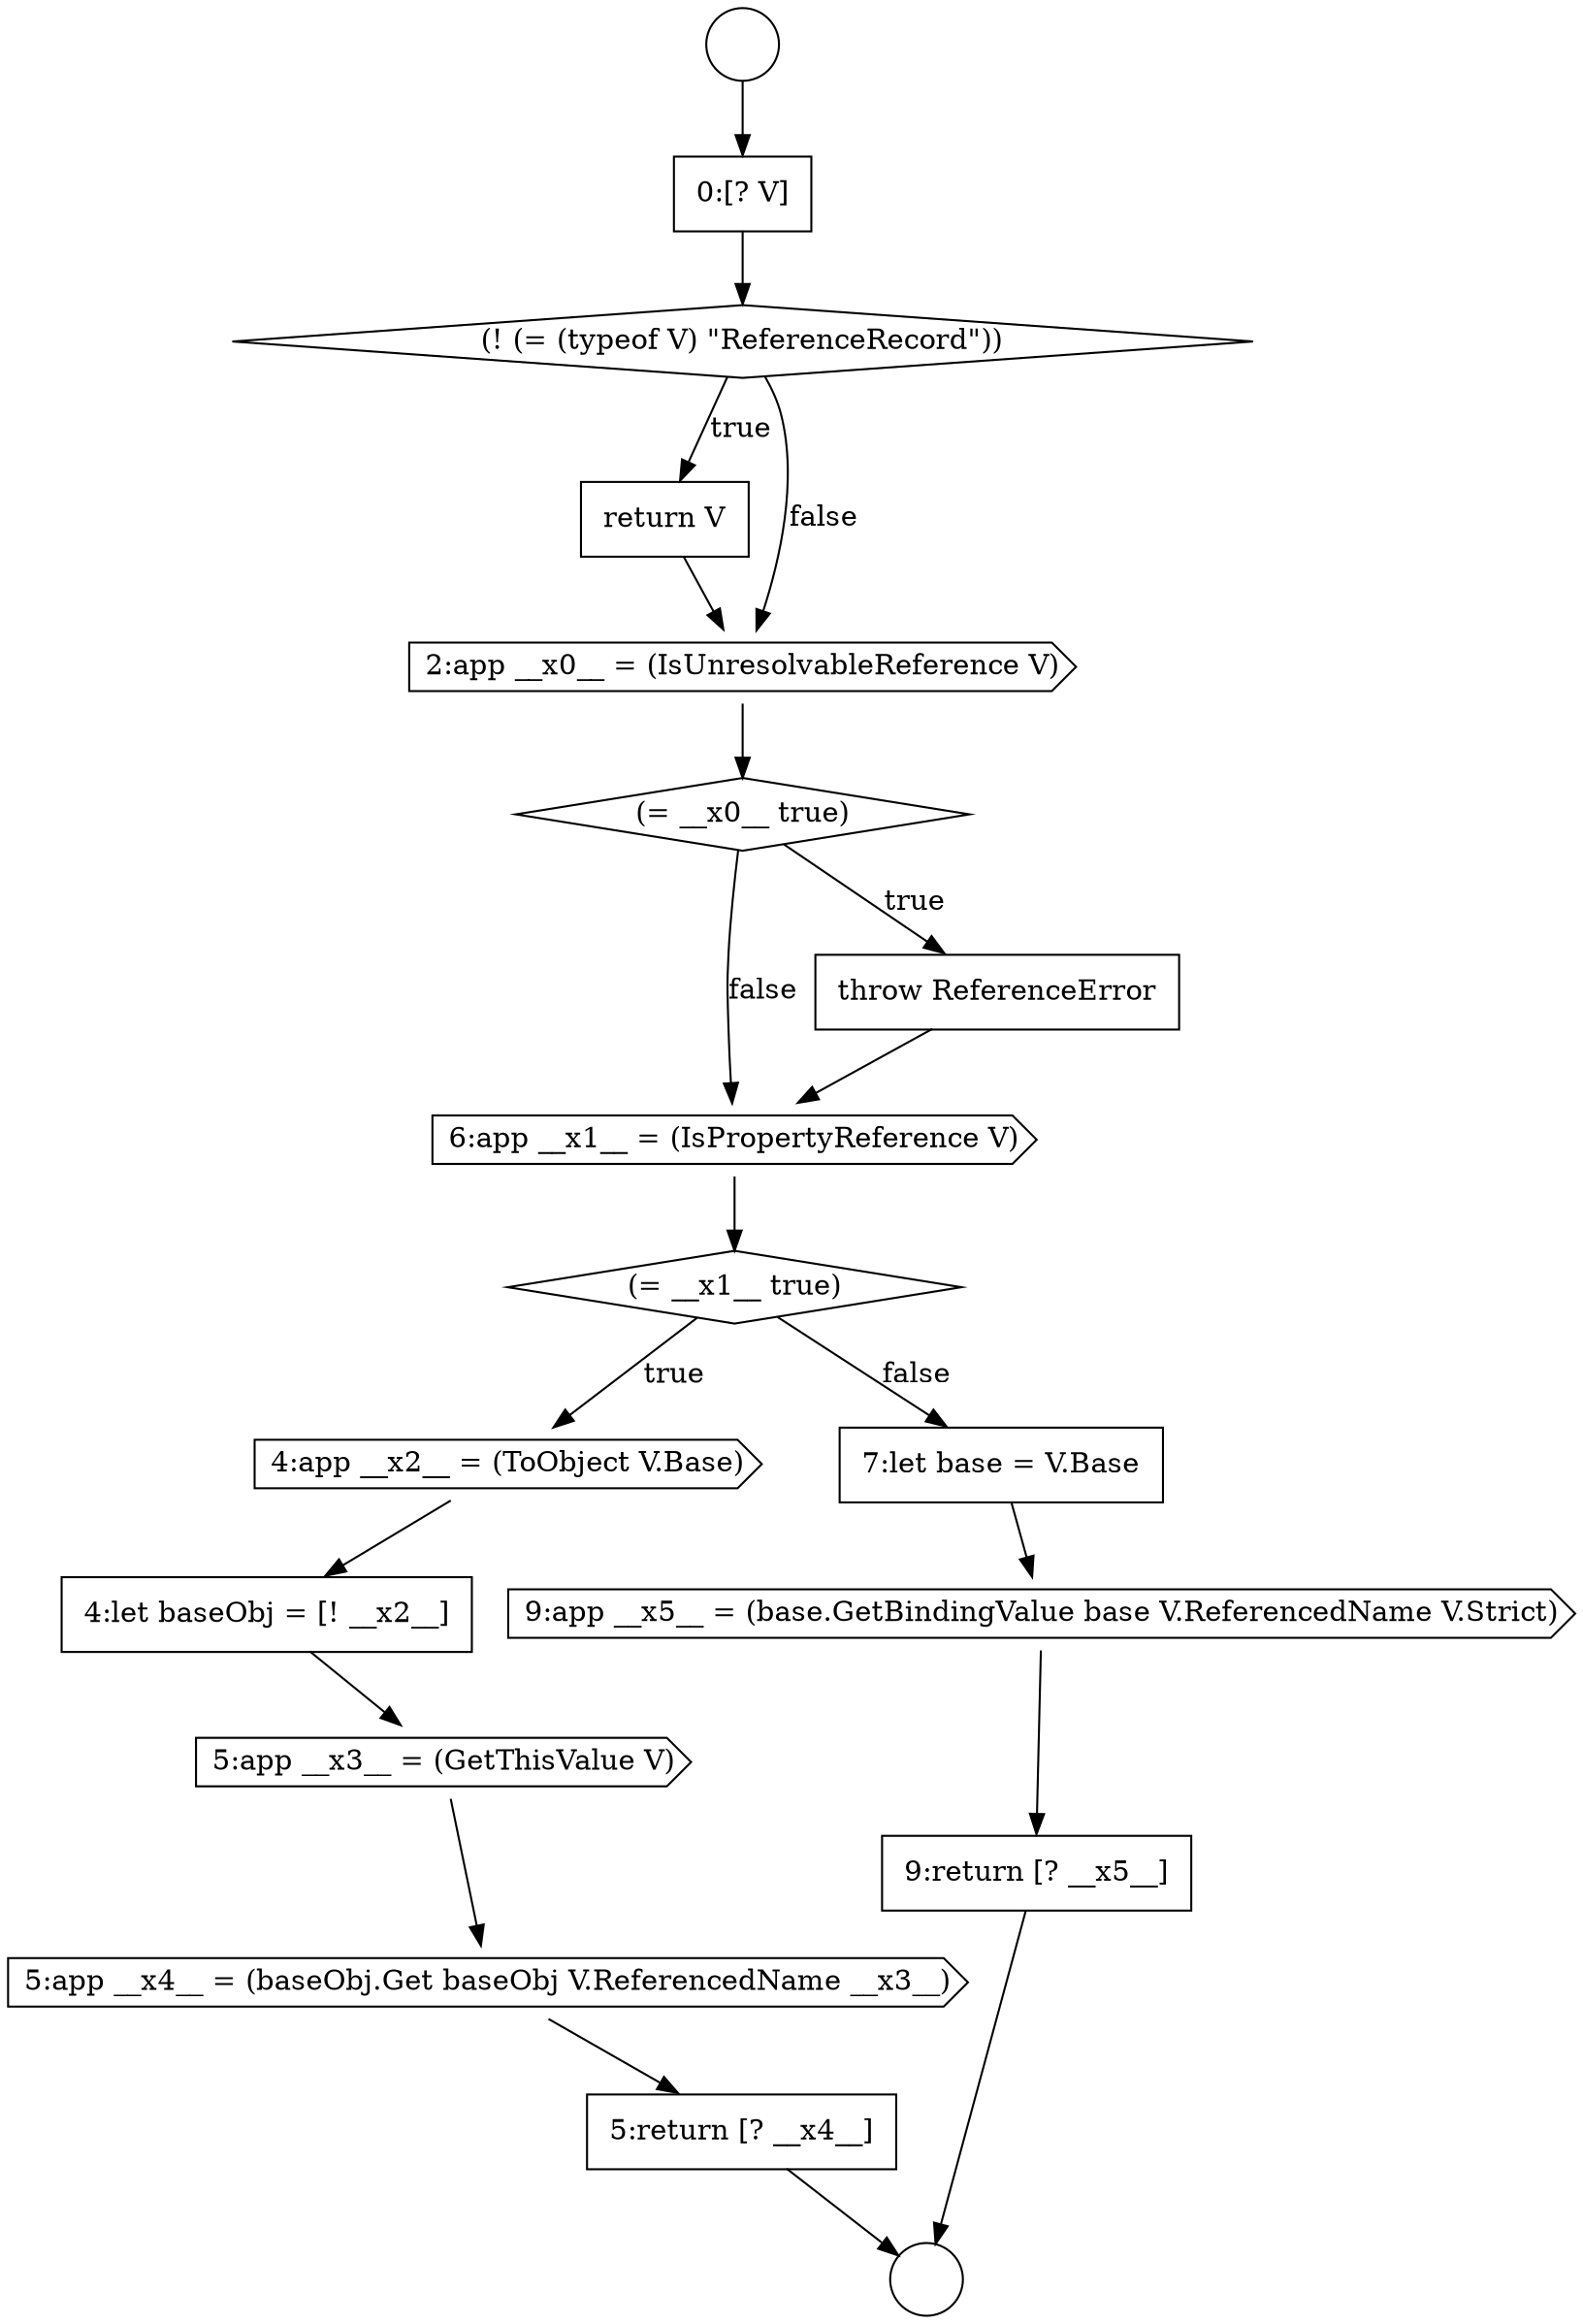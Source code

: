 digraph {
  node308 [shape=cds, label=<<font color="black">6:app __x1__ = (IsPropertyReference V)</font>> color="black" fillcolor="white" style=filled]
  node301 [shape=circle label=" " color="black" fillcolor="white" style=filled]
  node316 [shape=cds, label=<<font color="black">9:app __x5__ = (base.GetBindingValue base V.ReferencedName V.Strict)</font>> color="black" fillcolor="white" style=filled]
  node312 [shape=cds, label=<<font color="black">5:app __x3__ = (GetThisValue V)</font>> color="black" fillcolor="white" style=filled]
  node307 [shape=none, margin=0, label=<<font color="black">
    <table border="0" cellborder="1" cellspacing="0" cellpadding="10">
      <tr><td align="left">throw ReferenceError</td></tr>
    </table>
  </font>> color="black" fillcolor="white" style=filled]
  node302 [shape=none, margin=0, label=<<font color="black">
    <table border="0" cellborder="1" cellspacing="0" cellpadding="10">
      <tr><td align="left">0:[? V]</td></tr>
    </table>
  </font>> color="black" fillcolor="white" style=filled]
  node317 [shape=none, margin=0, label=<<font color="black">
    <table border="0" cellborder="1" cellspacing="0" cellpadding="10">
      <tr><td align="left">9:return [? __x5__]</td></tr>
    </table>
  </font>> color="black" fillcolor="white" style=filled]
  node311 [shape=none, margin=0, label=<<font color="black">
    <table border="0" cellborder="1" cellspacing="0" cellpadding="10">
      <tr><td align="left">4:let baseObj = [! __x2__]</td></tr>
    </table>
  </font>> color="black" fillcolor="white" style=filled]
  node313 [shape=cds, label=<<font color="black">5:app __x4__ = (baseObj.Get baseObj V.ReferencedName __x3__)</font>> color="black" fillcolor="white" style=filled]
  node303 [shape=diamond, label=<<font color="black">(! (= (typeof V) &quot;ReferenceRecord&quot;))</font>> color="black" fillcolor="white" style=filled]
  node306 [shape=diamond, label=<<font color="black">(= __x0__ true)</font>> color="black" fillcolor="white" style=filled]
  node310 [shape=cds, label=<<font color="black">4:app __x2__ = (ToObject V.Base)</font>> color="black" fillcolor="white" style=filled]
  node314 [shape=none, margin=0, label=<<font color="black">
    <table border="0" cellborder="1" cellspacing="0" cellpadding="10">
      <tr><td align="left">5:return [? __x4__]</td></tr>
    </table>
  </font>> color="black" fillcolor="white" style=filled]
  node304 [shape=none, margin=0, label=<<font color="black">
    <table border="0" cellborder="1" cellspacing="0" cellpadding="10">
      <tr><td align="left">return V</td></tr>
    </table>
  </font>> color="black" fillcolor="white" style=filled]
  node305 [shape=cds, label=<<font color="black">2:app __x0__ = (IsUnresolvableReference V)</font>> color="black" fillcolor="white" style=filled]
  node309 [shape=diamond, label=<<font color="black">(= __x1__ true)</font>> color="black" fillcolor="white" style=filled]
  node300 [shape=circle label=" " color="black" fillcolor="white" style=filled]
  node315 [shape=none, margin=0, label=<<font color="black">
    <table border="0" cellborder="1" cellspacing="0" cellpadding="10">
      <tr><td align="left">7:let base = V.Base</td></tr>
    </table>
  </font>> color="black" fillcolor="white" style=filled]
  node300 -> node302 [ color="black"]
  node315 -> node316 [ color="black"]
  node308 -> node309 [ color="black"]
  node303 -> node304 [label=<<font color="black">true</font>> color="black"]
  node303 -> node305 [label=<<font color="black">false</font>> color="black"]
  node317 -> node301 [ color="black"]
  node310 -> node311 [ color="black"]
  node306 -> node307 [label=<<font color="black">true</font>> color="black"]
  node306 -> node308 [label=<<font color="black">false</font>> color="black"]
  node312 -> node313 [ color="black"]
  node305 -> node306 [ color="black"]
  node307 -> node308 [ color="black"]
  node313 -> node314 [ color="black"]
  node316 -> node317 [ color="black"]
  node314 -> node301 [ color="black"]
  node309 -> node310 [label=<<font color="black">true</font>> color="black"]
  node309 -> node315 [label=<<font color="black">false</font>> color="black"]
  node311 -> node312 [ color="black"]
  node304 -> node305 [ color="black"]
  node302 -> node303 [ color="black"]
}
